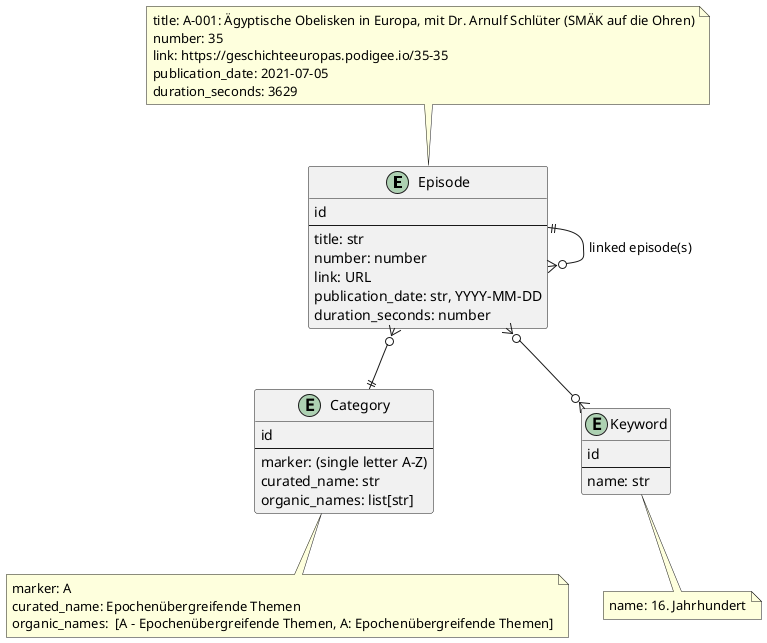 @startuml

entity "Episode" as episodeEntity {
  id
  ---
  title: str
  number: number
  link: URL
  publication_date: str, YYYY-MM-DD
  duration_seconds: number
}

note top {
  title: A-001: Ägyptische Obelisken in Europa, mit Dr. Arnulf Schlüter (SMÄK auf die Ohren)
  number: 35
  link: https://geschichteeuropas.podigee.io/35-35
  publication_date: 2021-07-05
  duration_seconds: 3629
}

entity "Category" as categoryEntity {
  id
  ---
  marker: (single letter A-Z)
  curated_name: str
  organic_names: list[str]
}

note bottom {
marker: A
curated_name: Epochenübergreifende Themen
organic_names:  [A - Epochenübergreifende Themen, A: Epochenübergreifende Themen]
}

entity "Keyword" as keywordEntity {
  id
  ---
  name: str
}

note bottom {
  name: 16. Jahrhundert
}


episodeEntity }o--|| categoryEntity
episodeEntity }o--o{ keywordEntity
episodeEntity ||--o{ episodeEntity: linked episode(s)

@enduml
